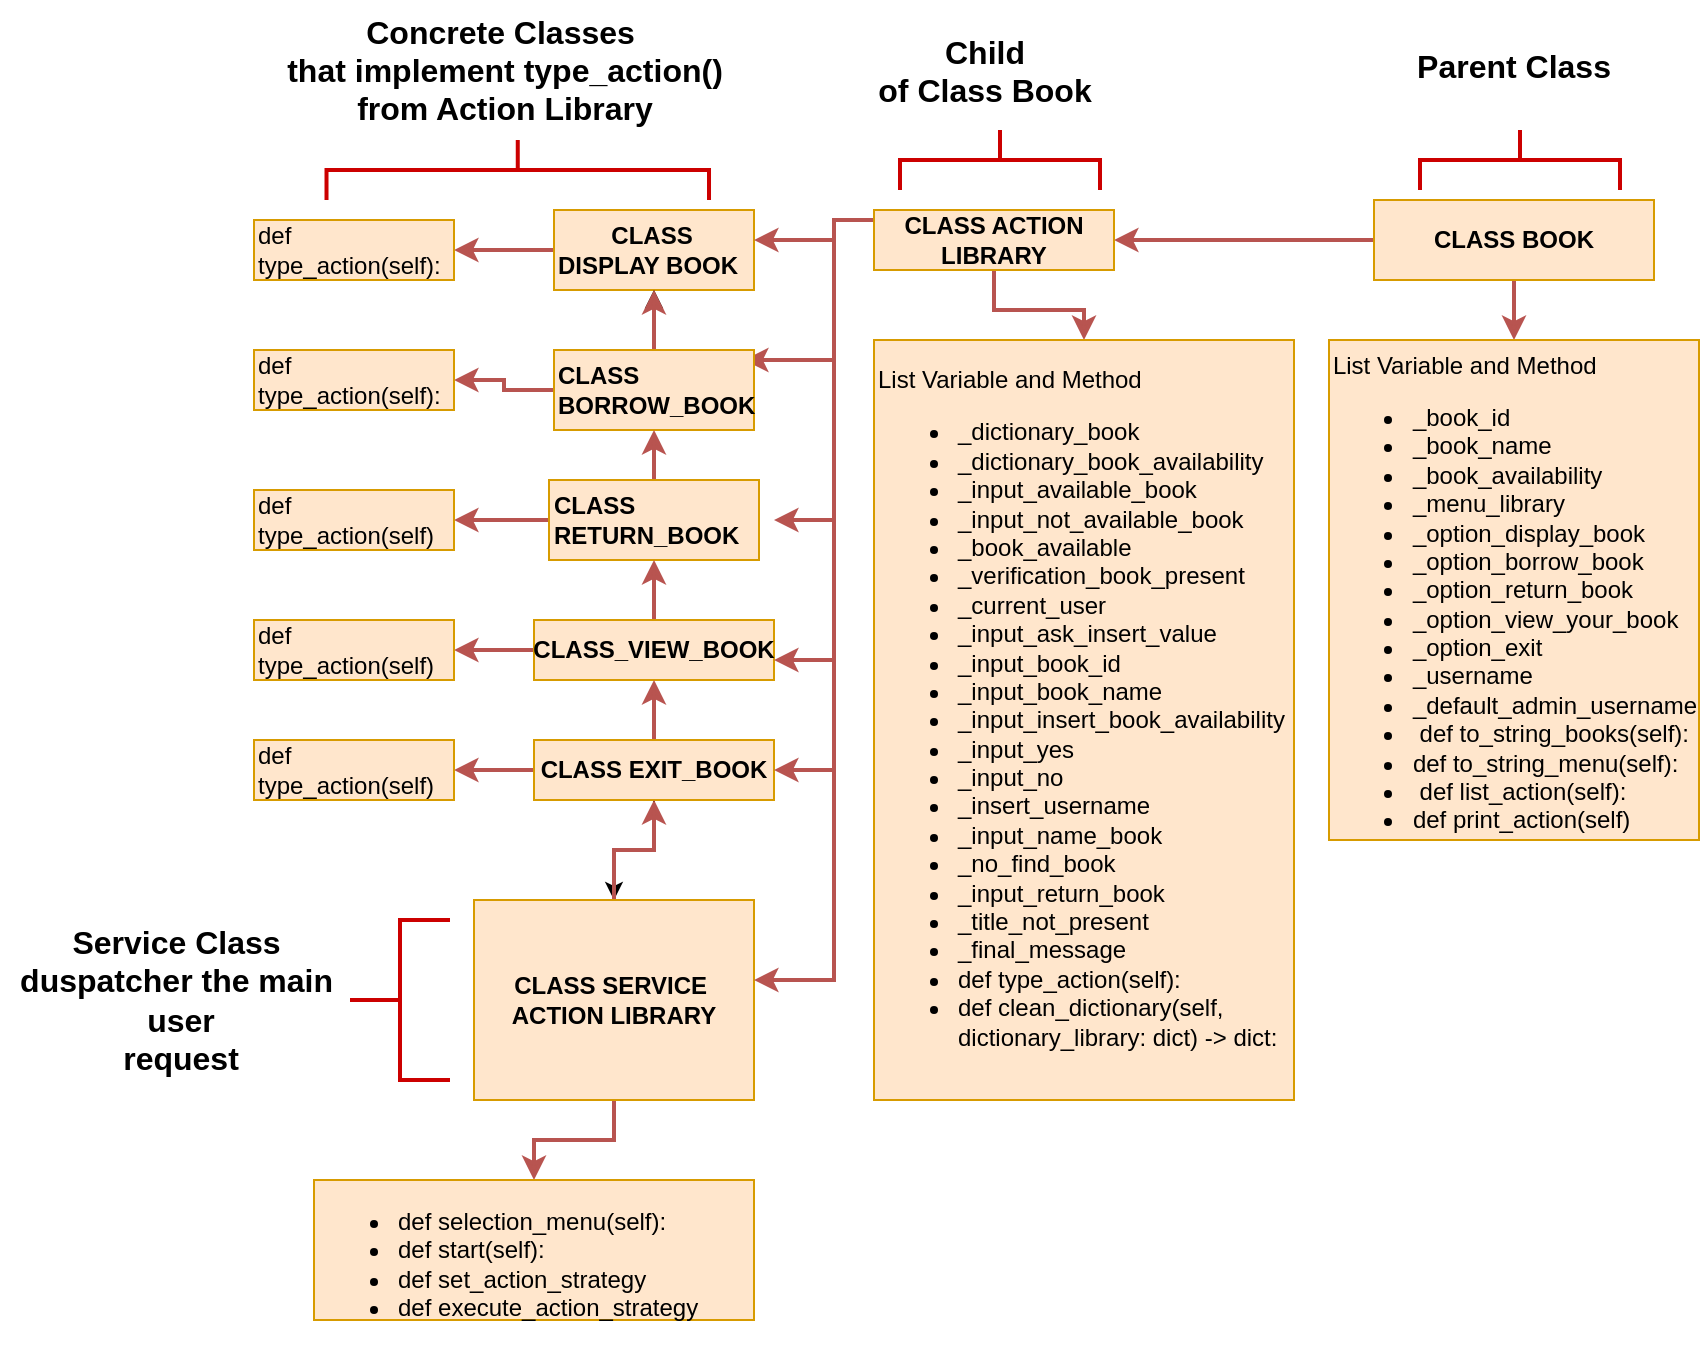 <mxfile version="24.2.2" type="device">
  <diagram id="C5RBs43oDa-KdzZeNtuy" name="Page-1">
    <mxGraphModel dx="3221" dy="1314" grid="1" gridSize="10" guides="1" tooltips="1" connect="1" arrows="1" fold="1" page="1" pageScale="1" pageWidth="827" pageHeight="1169" math="0" shadow="0">
      <root>
        <mxCell id="WIyWlLk6GJQsqaUBKTNV-0" />
        <mxCell id="WIyWlLk6GJQsqaUBKTNV-1" parent="WIyWlLk6GJQsqaUBKTNV-0" />
        <mxCell id="6bEOIfduZuNVzU-VnMTl-2" style="edgeStyle=orthogonalEdgeStyle;rounded=0;orthogonalLoop=1;jettySize=auto;html=1;fillColor=#f8cecc;strokeColor=#b85450;strokeWidth=2;" parent="WIyWlLk6GJQsqaUBKTNV-1" source="6bEOIfduZuNVzU-VnMTl-1" target="6bEOIfduZuNVzU-VnMTl-3" edge="1">
          <mxGeometry relative="1" as="geometry">
            <mxPoint x="422" y="170" as="targetPoint" />
          </mxGeometry>
        </mxCell>
        <mxCell id="6bEOIfduZuNVzU-VnMTl-16" value="" style="edgeStyle=orthogonalEdgeStyle;rounded=0;orthogonalLoop=1;jettySize=auto;html=1;fillColor=#f8cecc;strokeColor=#b85450;strokeWidth=2;" parent="WIyWlLk6GJQsqaUBKTNV-1" source="6bEOIfduZuNVzU-VnMTl-1" target="6bEOIfduZuNVzU-VnMTl-15" edge="1">
          <mxGeometry relative="1" as="geometry" />
        </mxCell>
        <mxCell id="6bEOIfduZuNVzU-VnMTl-1" value="CLASS BOOK" style="rounded=0;whiteSpace=wrap;html=1;fillColor=#ffe6cc;strokeColor=#d79b00;fontStyle=1" parent="WIyWlLk6GJQsqaUBKTNV-1" vertex="1">
          <mxGeometry x="612" y="100" width="140" height="40" as="geometry" />
        </mxCell>
        <mxCell id="6bEOIfduZuNVzU-VnMTl-25" value="" style="edgeStyle=orthogonalEdgeStyle;rounded=0;orthogonalLoop=1;jettySize=auto;html=1;fillColor=#f8cecc;strokeColor=#b85450;strokeWidth=2;" parent="WIyWlLk6GJQsqaUBKTNV-1" source="6bEOIfduZuNVzU-VnMTl-3" target="6bEOIfduZuNVzU-VnMTl-22" edge="1">
          <mxGeometry relative="1" as="geometry" />
        </mxCell>
        <mxCell id="6bEOIfduZuNVzU-VnMTl-27" value="" style="edgeStyle=orthogonalEdgeStyle;rounded=0;orthogonalLoop=1;jettySize=auto;html=1;fillColor=#f8cecc;strokeColor=#b85450;strokeWidth=2;" parent="WIyWlLk6GJQsqaUBKTNV-1" edge="1">
          <mxGeometry relative="1" as="geometry">
            <mxPoint x="377" y="110" as="sourcePoint" />
            <mxPoint x="297" y="180" as="targetPoint" />
            <Array as="points">
              <mxPoint x="342" y="110" />
              <mxPoint x="342" y="180" />
            </Array>
          </mxGeometry>
        </mxCell>
        <mxCell id="6bEOIfduZuNVzU-VnMTl-3" value="CLASS ACTION LIBRARY" style="rounded=0;whiteSpace=wrap;html=1;fillColor=#ffe6cc;strokeColor=#d79b00;fontStyle=1" parent="WIyWlLk6GJQsqaUBKTNV-1" vertex="1">
          <mxGeometry x="362" y="105" width="120" height="30" as="geometry" />
        </mxCell>
        <mxCell id="6bEOIfduZuNVzU-VnMTl-15" value="&lt;div style=&quot;&quot;&gt;&lt;div style=&quot;&quot;&gt;&lt;font style=&quot;font-size: 12px;&quot;&gt;&lt;br&gt;&lt;/font&gt;&lt;/div&gt;&lt;div style=&quot;&quot;&gt;&lt;font style=&quot;font-size: 12px;&quot;&gt;&lt;br&gt;&lt;/font&gt;&lt;/div&gt;&lt;div style=&quot;text-align: left;&quot;&gt;&lt;font style=&quot;font-size: 12px;&quot;&gt;List Variable and Method&lt;/font&gt;&lt;/div&gt;&lt;ul style=&quot;&quot;&gt;&lt;li style=&quot;text-align: left;&quot;&gt;&lt;font style=&quot;font-size: 12px;&quot;&gt;_book_id&lt;/font&gt;&lt;/li&gt;&lt;li style=&quot;text-align: left;&quot;&gt;&lt;font style=&quot;font-size: 12px;&quot;&gt;_book_name&lt;/font&gt;&lt;/li&gt;&lt;li style=&quot;text-align: left;&quot;&gt;&lt;font style=&quot;font-size: 12px;&quot;&gt;_book_availability&lt;/font&gt;&lt;/li&gt;&lt;li style=&quot;text-align: left;&quot;&gt;&lt;font style=&quot;font-size: 12px;&quot;&gt;_menu_library&lt;/font&gt;&lt;/li&gt;&lt;li style=&quot;text-align: left;&quot;&gt;&lt;font style=&quot;font-size: 12px;&quot;&gt;_option_display_book&lt;/font&gt;&lt;/li&gt;&lt;li style=&quot;text-align: left;&quot;&gt;&lt;font style=&quot;font-size: 12px;&quot;&gt;_option_borrow_book&lt;/font&gt;&lt;/li&gt;&lt;li style=&quot;text-align: left;&quot;&gt;&lt;font style=&quot;font-size: 12px;&quot;&gt;_option_return_book&lt;/font&gt;&lt;/li&gt;&lt;li style=&quot;text-align: left;&quot;&gt;&lt;font style=&quot;font-size: 12px;&quot;&gt;_option_view_your_book&lt;/font&gt;&lt;/li&gt;&lt;li style=&quot;text-align: left;&quot;&gt;&lt;font style=&quot;font-size: 12px;&quot;&gt;_option_exit&lt;/font&gt;&lt;/li&gt;&lt;li style=&quot;text-align: left;&quot;&gt;&lt;font style=&quot;font-size: 12px;&quot;&gt;_username&lt;/font&gt;&lt;/li&gt;&lt;li style=&quot;text-align: left;&quot;&gt;&lt;font style=&quot;font-size: 12px;&quot;&gt;_default_admin_username&lt;/font&gt;&lt;/li&gt;&lt;li style=&quot;text-align: left;&quot;&gt;&lt;font style=&quot;font-size: 12px;&quot;&gt;&amp;nbsp;def to_string_books(self):&lt;/font&gt;&lt;/li&gt;&lt;li style=&quot;text-align: left;&quot;&gt;&lt;font style=&quot;font-size: 12px;&quot;&gt;def to_string_menu(self):&lt;/font&gt;&lt;/li&gt;&lt;li style=&quot;text-align: left;&quot;&gt;&lt;font style=&quot;font-size: 12px;&quot;&gt;&amp;nbsp;def list_action(self):&lt;/font&gt;&lt;/li&gt;&lt;li style=&quot;text-align: left;&quot;&gt;&lt;font style=&quot;font-size: 12px;&quot;&gt;def print_action(self)&lt;/font&gt;&lt;/li&gt;&lt;/ul&gt;&lt;/div&gt;&lt;div style=&quot;&quot;&gt;&lt;br&gt;&lt;/div&gt;" style="rounded=0;whiteSpace=wrap;html=1;fillColor=#ffe6cc;strokeColor=#d79b00;" parent="WIyWlLk6GJQsqaUBKTNV-1" vertex="1">
          <mxGeometry x="589.5" y="170" width="185" height="250" as="geometry" />
        </mxCell>
        <mxCell id="6bEOIfduZuNVzU-VnMTl-22" value="&lt;span style=&quot;background-color: initial;&quot;&gt;List Variable and Method&lt;/span&gt;&lt;br&gt;&lt;ul&gt;&lt;li&gt;_dictionary_book&lt;/li&gt;&lt;li&gt;_dictionary_book_availability&amp;nbsp;&lt;/li&gt;&lt;li&gt;_input_available_book&lt;/li&gt;&lt;li&gt;_input_not_available_book&lt;/li&gt;&lt;li&gt;_book_available&lt;/li&gt;&lt;li&gt;_verification_book_present&lt;/li&gt;&lt;li&gt;_current_user&lt;/li&gt;&lt;li&gt;_input_ask_insert_value&lt;/li&gt;&lt;li&gt;_input_book_id&lt;/li&gt;&lt;li&gt;_input_book_name&lt;/li&gt;&lt;li&gt;_input_insert_book_availability&lt;/li&gt;&lt;li&gt;_input_yes&lt;/li&gt;&lt;li&gt;_input_no&lt;/li&gt;&lt;li&gt;_insert_username&lt;/li&gt;&lt;li&gt;_input_name_book&lt;/li&gt;&lt;li&gt;_no_find_book&lt;/li&gt;&lt;li&gt;_input_return_book&lt;/li&gt;&lt;li&gt;_title_not_present&lt;/li&gt;&lt;li&gt;_final_message&lt;/li&gt;&lt;li&gt;def type_action(self):&lt;/li&gt;&lt;li&gt;def clean_dictionary(self, dictionary_library: dict) -&amp;gt; dict:&lt;br&gt;&lt;/li&gt;&lt;/ul&gt;" style="rounded=0;whiteSpace=wrap;html=1;align=left;fillColor=#ffe6cc;strokeColor=#d79b00;" parent="WIyWlLk6GJQsqaUBKTNV-1" vertex="1">
          <mxGeometry x="362" y="170" width="210" height="380" as="geometry" />
        </mxCell>
        <mxCell id="6bEOIfduZuNVzU-VnMTl-83" value="" style="edgeStyle=orthogonalEdgeStyle;rounded=0;orthogonalLoop=1;jettySize=auto;html=1;fillColor=#f8cecc;strokeColor=#b85450;strokeWidth=2;" parent="WIyWlLk6GJQsqaUBKTNV-1" source="6bEOIfduZuNVzU-VnMTl-26" target="6bEOIfduZuNVzU-VnMTl-50" edge="1">
          <mxGeometry relative="1" as="geometry" />
        </mxCell>
        <mxCell id="6bEOIfduZuNVzU-VnMTl-26" value="&lt;b&gt;&lt;span style=&quot;white-space: pre;&quot;&gt;&#x9;&lt;/span&gt;CLASS DISPLAY BOOK&lt;/b&gt;" style="whiteSpace=wrap;html=1;fillColor=#ffe6cc;strokeColor=#d79b00;rounded=0;align=left;" parent="WIyWlLk6GJQsqaUBKTNV-1" vertex="1">
          <mxGeometry x="202" y="105" width="100" height="40" as="geometry" />
        </mxCell>
        <mxCell id="6bEOIfduZuNVzU-VnMTl-84" value="" style="edgeStyle=orthogonalEdgeStyle;rounded=0;orthogonalLoop=1;jettySize=auto;html=1;fillColor=#f8cecc;strokeColor=#b85450;strokeWidth=2;" parent="WIyWlLk6GJQsqaUBKTNV-1" source="6bEOIfduZuNVzU-VnMTl-30" target="6bEOIfduZuNVzU-VnMTl-77" edge="1">
          <mxGeometry relative="1" as="geometry" />
        </mxCell>
        <mxCell id="6bEOIfduZuNVzU-VnMTl-116" value="" style="edgeStyle=orthogonalEdgeStyle;rounded=0;orthogonalLoop=1;jettySize=auto;html=1;" parent="WIyWlLk6GJQsqaUBKTNV-1" source="6bEOIfduZuNVzU-VnMTl-30" target="6bEOIfduZuNVzU-VnMTl-26" edge="1">
          <mxGeometry relative="1" as="geometry" />
        </mxCell>
        <mxCell id="6bEOIfduZuNVzU-VnMTl-119" value="" style="edgeStyle=orthogonalEdgeStyle;rounded=0;orthogonalLoop=1;jettySize=auto;html=1;fillColor=#f8cecc;strokeColor=#b85450;strokeWidth=2;" parent="WIyWlLk6GJQsqaUBKTNV-1" source="6bEOIfduZuNVzU-VnMTl-30" target="6bEOIfduZuNVzU-VnMTl-26" edge="1">
          <mxGeometry relative="1" as="geometry" />
        </mxCell>
        <mxCell id="6bEOIfduZuNVzU-VnMTl-30" value="&lt;b&gt;CLASS BORROW_BOOK&lt;/b&gt;" style="whiteSpace=wrap;html=1;fillColor=#ffe6cc;strokeColor=#d79b00;rounded=0;align=left;" parent="WIyWlLk6GJQsqaUBKTNV-1" vertex="1">
          <mxGeometry x="202" y="175" width="100" height="40" as="geometry" />
        </mxCell>
        <mxCell id="6bEOIfduZuNVzU-VnMTl-88" value="" style="edgeStyle=orthogonalEdgeStyle;rounded=0;orthogonalLoop=1;jettySize=auto;html=1;fillColor=#f8cecc;strokeColor=#b85450;strokeWidth=2;" parent="WIyWlLk6GJQsqaUBKTNV-1" source="6bEOIfduZuNVzU-VnMTl-35" target="6bEOIfduZuNVzU-VnMTl-78" edge="1">
          <mxGeometry relative="1" as="geometry" />
        </mxCell>
        <mxCell id="6bEOIfduZuNVzU-VnMTl-117" value="" style="edgeStyle=orthogonalEdgeStyle;rounded=0;orthogonalLoop=1;jettySize=auto;html=1;fillColor=#f8cecc;strokeColor=#b85450;strokeWidth=2;" parent="WIyWlLk6GJQsqaUBKTNV-1" source="6bEOIfduZuNVzU-VnMTl-35" target="6bEOIfduZuNVzU-VnMTl-30" edge="1">
          <mxGeometry relative="1" as="geometry" />
        </mxCell>
        <mxCell id="6bEOIfduZuNVzU-VnMTl-35" value="&lt;b&gt;CLASS RETURN_BOOK&lt;/b&gt;" style="whiteSpace=wrap;html=1;fillColor=#ffe6cc;strokeColor=#d79b00;rounded=0;align=left;" parent="WIyWlLk6GJQsqaUBKTNV-1" vertex="1">
          <mxGeometry x="199.5" y="240" width="105" height="40" as="geometry" />
        </mxCell>
        <mxCell id="6bEOIfduZuNVzU-VnMTl-86" value="" style="edgeStyle=orthogonalEdgeStyle;rounded=0;orthogonalLoop=1;jettySize=auto;html=1;fillColor=#f8cecc;strokeColor=#b85450;strokeWidth=2;" parent="WIyWlLk6GJQsqaUBKTNV-1" source="6bEOIfduZuNVzU-VnMTl-37" target="6bEOIfduZuNVzU-VnMTl-79" edge="1">
          <mxGeometry relative="1" as="geometry" />
        </mxCell>
        <mxCell id="6bEOIfduZuNVzU-VnMTl-112" value="" style="edgeStyle=orthogonalEdgeStyle;rounded=0;orthogonalLoop=1;jettySize=auto;html=1;fillColor=#f8cecc;strokeColor=#b85450;strokeWidth=2;" parent="WIyWlLk6GJQsqaUBKTNV-1" source="6bEOIfduZuNVzU-VnMTl-37" target="6bEOIfduZuNVzU-VnMTl-35" edge="1">
          <mxGeometry relative="1" as="geometry" />
        </mxCell>
        <mxCell id="6bEOIfduZuNVzU-VnMTl-37" value="&lt;b&gt;CLASS_VIEW_BOOK&lt;/b&gt;" style="whiteSpace=wrap;html=1;fillColor=#ffe6cc;strokeColor=#d79b00;rounded=0;" parent="WIyWlLk6GJQsqaUBKTNV-1" vertex="1">
          <mxGeometry x="192" y="310" width="120" height="30" as="geometry" />
        </mxCell>
        <mxCell id="6bEOIfduZuNVzU-VnMTl-60" style="edgeStyle=orthogonalEdgeStyle;rounded=0;orthogonalLoop=1;jettySize=auto;html=1;exitX=0.5;exitY=0;exitDx=0;exitDy=0;" parent="WIyWlLk6GJQsqaUBKTNV-1" source="6bEOIfduZuNVzU-VnMTl-39" edge="1">
          <mxGeometry relative="1" as="geometry">
            <mxPoint x="262.0" y="380" as="targetPoint" />
          </mxGeometry>
        </mxCell>
        <mxCell id="6bEOIfduZuNVzU-VnMTl-89" value="" style="edgeStyle=orthogonalEdgeStyle;rounded=0;orthogonalLoop=1;jettySize=auto;html=1;fillColor=#f8cecc;strokeColor=#b85450;strokeWidth=2;" parent="WIyWlLk6GJQsqaUBKTNV-1" source="6bEOIfduZuNVzU-VnMTl-39" target="6bEOIfduZuNVzU-VnMTl-80" edge="1">
          <mxGeometry relative="1" as="geometry" />
        </mxCell>
        <mxCell id="6bEOIfduZuNVzU-VnMTl-111" value="" style="edgeStyle=orthogonalEdgeStyle;rounded=0;orthogonalLoop=1;jettySize=auto;html=1;fillColor=#f8cecc;strokeColor=#b85450;strokeWidth=2;" parent="WIyWlLk6GJQsqaUBKTNV-1" source="6bEOIfduZuNVzU-VnMTl-39" target="6bEOIfduZuNVzU-VnMTl-37" edge="1">
          <mxGeometry relative="1" as="geometry" />
        </mxCell>
        <mxCell id="6bEOIfduZuNVzU-VnMTl-118" value="" style="edgeStyle=orthogonalEdgeStyle;rounded=0;orthogonalLoop=1;jettySize=auto;html=1;" parent="WIyWlLk6GJQsqaUBKTNV-1" source="6bEOIfduZuNVzU-VnMTl-39" target="6bEOIfduZuNVzU-VnMTl-95" edge="1">
          <mxGeometry relative="1" as="geometry" />
        </mxCell>
        <mxCell id="6bEOIfduZuNVzU-VnMTl-39" value="&lt;b&gt;CLASS EXIT_BOOK&lt;/b&gt;" style="whiteSpace=wrap;html=1;fillColor=#ffe6cc;strokeColor=#d79b00;rounded=0;" parent="WIyWlLk6GJQsqaUBKTNV-1" vertex="1">
          <mxGeometry x="192" y="370" width="120" height="30" as="geometry" />
        </mxCell>
        <mxCell id="6bEOIfduZuNVzU-VnMTl-50" value="def type_action(self):" style="whiteSpace=wrap;html=1;fillColor=#ffe6cc;strokeColor=#d79b00;rounded=0;align=left;" parent="WIyWlLk6GJQsqaUBKTNV-1" vertex="1">
          <mxGeometry x="52" y="110" width="100" height="30" as="geometry" />
        </mxCell>
        <mxCell id="6bEOIfduZuNVzU-VnMTl-56" style="edgeStyle=orthogonalEdgeStyle;rounded=0;orthogonalLoop=1;jettySize=auto;html=1;exitX=0.5;exitY=1;exitDx=0;exitDy=0;" parent="WIyWlLk6GJQsqaUBKTNV-1" source="6bEOIfduZuNVzU-VnMTl-35" target="6bEOIfduZuNVzU-VnMTl-35" edge="1">
          <mxGeometry relative="1" as="geometry" />
        </mxCell>
        <mxCell id="6bEOIfduZuNVzU-VnMTl-63" value="" style="endArrow=classic;html=1;rounded=0;fillColor=#f8cecc;strokeColor=#b85450;strokeWidth=2;" parent="WIyWlLk6GJQsqaUBKTNV-1" edge="1">
          <mxGeometry width="50" height="50" relative="1" as="geometry">
            <mxPoint x="342" y="180" as="sourcePoint" />
            <mxPoint x="312" y="260" as="targetPoint" />
            <Array as="points">
              <mxPoint x="342" y="260" />
              <mxPoint x="312" y="260" />
            </Array>
          </mxGeometry>
        </mxCell>
        <mxCell id="6bEOIfduZuNVzU-VnMTl-64" value="" style="endArrow=classic;html=1;rounded=0;fillColor=#f8cecc;strokeColor=#b85450;strokeWidth=2;" parent="WIyWlLk6GJQsqaUBKTNV-1" edge="1">
          <mxGeometry width="50" height="50" relative="1" as="geometry">
            <mxPoint x="342" y="260" as="sourcePoint" />
            <mxPoint x="312" y="330" as="targetPoint" />
            <Array as="points">
              <mxPoint x="342" y="330" />
            </Array>
          </mxGeometry>
        </mxCell>
        <mxCell id="6bEOIfduZuNVzU-VnMTl-65" value="" style="endArrow=classic;html=1;rounded=0;entryX=1;entryY=0.5;entryDx=0;entryDy=0;fillColor=#f8cecc;strokeColor=#b85450;strokeWidth=2;" parent="WIyWlLk6GJQsqaUBKTNV-1" target="6bEOIfduZuNVzU-VnMTl-39" edge="1">
          <mxGeometry width="50" height="50" relative="1" as="geometry">
            <mxPoint x="342" y="330" as="sourcePoint" />
            <mxPoint x="342" y="390" as="targetPoint" />
            <Array as="points">
              <mxPoint x="342" y="385" />
            </Array>
          </mxGeometry>
        </mxCell>
        <mxCell id="6bEOIfduZuNVzU-VnMTl-69" value="" style="endArrow=classic;html=1;rounded=0;fillColor=#f8cecc;strokeColor=#b85450;strokeWidth=2;" parent="WIyWlLk6GJQsqaUBKTNV-1" edge="1">
          <mxGeometry width="50" height="50" relative="1" as="geometry">
            <mxPoint x="342" y="120" as="sourcePoint" />
            <mxPoint x="302" y="120" as="targetPoint" />
          </mxGeometry>
        </mxCell>
        <mxCell id="6bEOIfduZuNVzU-VnMTl-77" value="def type_action(self):" style="whiteSpace=wrap;html=1;fillColor=#ffe6cc;strokeColor=#d79b00;rounded=0;align=left;" parent="WIyWlLk6GJQsqaUBKTNV-1" vertex="1">
          <mxGeometry x="52" y="175" width="100" height="30" as="geometry" />
        </mxCell>
        <mxCell id="6bEOIfduZuNVzU-VnMTl-79" value="def type_action(self)" style="whiteSpace=wrap;html=1;fillColor=#ffe6cc;strokeColor=#d79b00;rounded=0;align=left;" parent="WIyWlLk6GJQsqaUBKTNV-1" vertex="1">
          <mxGeometry x="52" y="310" width="100" height="30" as="geometry" />
        </mxCell>
        <mxCell id="6bEOIfduZuNVzU-VnMTl-80" value="def type_action(self)" style="whiteSpace=wrap;html=1;fillColor=#ffe6cc;strokeColor=#d79b00;rounded=0;align=left;" parent="WIyWlLk6GJQsqaUBKTNV-1" vertex="1">
          <mxGeometry x="52" y="370" width="100" height="30" as="geometry" />
        </mxCell>
        <mxCell id="6bEOIfduZuNVzU-VnMTl-78" value="def type_action(self)" style="whiteSpace=wrap;html=1;fillColor=#ffe6cc;strokeColor=#d79b00;rounded=0;align=left;" parent="WIyWlLk6GJQsqaUBKTNV-1" vertex="1">
          <mxGeometry x="52" y="245" width="100" height="30" as="geometry" />
        </mxCell>
        <mxCell id="6bEOIfduZuNVzU-VnMTl-100" value="" style="edgeStyle=orthogonalEdgeStyle;rounded=0;orthogonalLoop=1;jettySize=auto;html=1;fillColor=#f8cecc;strokeColor=#b85450;strokeWidth=2;" parent="WIyWlLk6GJQsqaUBKTNV-1" source="6bEOIfduZuNVzU-VnMTl-95" target="6bEOIfduZuNVzU-VnMTl-99" edge="1">
          <mxGeometry relative="1" as="geometry" />
        </mxCell>
        <mxCell id="6bEOIfduZuNVzU-VnMTl-102" style="edgeStyle=orthogonalEdgeStyle;rounded=0;orthogonalLoop=1;jettySize=auto;html=1;entryX=0.5;entryY=1;entryDx=0;entryDy=0;fillColor=#f8cecc;strokeColor=#b85450;strokeWidth=2;" parent="WIyWlLk6GJQsqaUBKTNV-1" source="6bEOIfduZuNVzU-VnMTl-95" target="6bEOIfduZuNVzU-VnMTl-39" edge="1">
          <mxGeometry relative="1" as="geometry" />
        </mxCell>
        <mxCell id="6bEOIfduZuNVzU-VnMTl-95" value="&lt;b&gt;CLASS SERVICE&amp;nbsp;&lt;/b&gt;&lt;div&gt;&lt;b&gt;ACTION LIBRARY&lt;/b&gt;&lt;/div&gt;" style="rounded=0;whiteSpace=wrap;html=1;fillColor=#ffe6cc;strokeColor=#d79b00;" parent="WIyWlLk6GJQsqaUBKTNV-1" vertex="1">
          <mxGeometry x="162" y="450" width="140" height="100" as="geometry" />
        </mxCell>
        <mxCell id="6bEOIfduZuNVzU-VnMTl-98" value="" style="endArrow=classic;html=1;rounded=0;entryX=1;entryY=0.4;entryDx=0;entryDy=0;fillColor=#f8cecc;strokeColor=#b85450;strokeWidth=2;entryPerimeter=0;" parent="WIyWlLk6GJQsqaUBKTNV-1" target="6bEOIfduZuNVzU-VnMTl-95" edge="1">
          <mxGeometry width="50" height="50" relative="1" as="geometry">
            <mxPoint x="342" y="370" as="sourcePoint" />
            <mxPoint x="332" y="530" as="targetPoint" />
            <Array as="points">
              <mxPoint x="342" y="490" />
            </Array>
          </mxGeometry>
        </mxCell>
        <mxCell id="6bEOIfduZuNVzU-VnMTl-99" value="&lt;div&gt;&lt;br&gt;&lt;/div&gt;&lt;ul&gt;&lt;li&gt;def selection_menu(self):&lt;/li&gt;&lt;li&gt;def start(self):&lt;/li&gt;&lt;li&gt;def set_action_strategy&lt;/li&gt;&lt;li&gt;def execute_action_strategy&lt;/li&gt;&lt;/ul&gt;" style="whiteSpace=wrap;html=1;fillColor=#ffe6cc;strokeColor=#d79b00;rounded=0;align=left;" parent="WIyWlLk6GJQsqaUBKTNV-1" vertex="1">
          <mxGeometry x="82" y="590" width="220" height="70" as="geometry" />
        </mxCell>
        <mxCell id="2yWPsrftyvI4HlahRL_E-3" value="&lt;b&gt;Parent Class&lt;/b&gt;" style="text;html=1;align=center;verticalAlign=middle;whiteSpace=wrap;rounded=0;fontSize=16;fontColor=#000000;labelBorderColor=none;" parent="WIyWlLk6GJQsqaUBKTNV-1" vertex="1">
          <mxGeometry x="622" y="18" width="120" height="30" as="geometry" />
        </mxCell>
        <mxCell id="2yWPsrftyvI4HlahRL_E-9" value="&lt;b&gt;Child&lt;/b&gt;&lt;div&gt;&lt;b&gt;of Class Book&lt;/b&gt;&lt;div&gt;&lt;br&gt;&lt;/div&gt;&lt;/div&gt;" style="text;html=1;align=center;verticalAlign=middle;resizable=0;points=[];autosize=1;strokeColor=none;fillColor=none;fontSize=16;fontColor=#000000;" parent="WIyWlLk6GJQsqaUBKTNV-1" vertex="1">
          <mxGeometry x="352" y="10" width="130" height="70" as="geometry" />
        </mxCell>
        <mxCell id="2yWPsrftyvI4HlahRL_E-12" value="&lt;b&gt;Concrete Classes&amp;nbsp;&lt;/b&gt;&lt;div&gt;&lt;b&gt;that implement type_action()&lt;/b&gt;&lt;/div&gt;&lt;div&gt;&lt;b&gt;from Action Library&lt;/b&gt;&lt;/div&gt;" style="text;html=1;align=center;verticalAlign=middle;resizable=0;points=[];autosize=1;strokeColor=none;fillColor=none;fontSize=16;fontColor=#000000;" parent="WIyWlLk6GJQsqaUBKTNV-1" vertex="1">
          <mxGeometry x="57" width="240" height="70" as="geometry" />
        </mxCell>
        <mxCell id="2yWPsrftyvI4HlahRL_E-13" value="&lt;div&gt;&lt;div&gt;&lt;b&gt;Service Class&amp;nbsp;&lt;/b&gt;&lt;/div&gt;&lt;/div&gt;&lt;div&gt;&lt;b&gt;duspatcher the main&amp;nbsp;&lt;/b&gt;&lt;/div&gt;&lt;div&gt;&lt;b&gt;user&lt;/b&gt;&lt;/div&gt;&lt;div&gt;&lt;b&gt;request&lt;/b&gt;&lt;/div&gt;" style="text;html=1;align=center;verticalAlign=middle;resizable=0;points=[];autosize=1;strokeColor=none;fillColor=none;fontSize=16;fontColor=#000000;" parent="WIyWlLk6GJQsqaUBKTNV-1" vertex="1">
          <mxGeometry x="-75" y="455" width="180" height="90" as="geometry" />
        </mxCell>
        <mxCell id="2yWPsrftyvI4HlahRL_E-16" value="" style="strokeWidth=2;html=1;shape=mxgraph.flowchart.annotation_2;align=left;labelPosition=right;pointerEvents=1;rotation=90;strokeColor=#CC0000;" parent="WIyWlLk6GJQsqaUBKTNV-1" vertex="1">
          <mxGeometry x="670" y="30" width="30" height="100" as="geometry" />
        </mxCell>
        <mxCell id="2yWPsrftyvI4HlahRL_E-17" value="" style="strokeWidth=2;html=1;shape=mxgraph.flowchart.annotation_2;align=left;labelPosition=right;pointerEvents=1;strokeColor=#CC0000;" parent="WIyWlLk6GJQsqaUBKTNV-1" vertex="1">
          <mxGeometry x="100" y="460" width="50" height="80" as="geometry" />
        </mxCell>
        <mxCell id="2yWPsrftyvI4HlahRL_E-19" value="" style="strokeWidth=2;html=1;shape=mxgraph.flowchart.annotation_2;align=left;labelPosition=right;pointerEvents=1;rotation=90;strokeColor=#CC0000;" parent="WIyWlLk6GJQsqaUBKTNV-1" vertex="1">
          <mxGeometry x="410" y="30" width="30" height="100" as="geometry" />
        </mxCell>
        <mxCell id="2yWPsrftyvI4HlahRL_E-20" value="" style="strokeWidth=2;html=1;shape=mxgraph.flowchart.annotation_2;align=left;labelPosition=right;pointerEvents=1;rotation=90;strokeColor=#CC0000;" parent="WIyWlLk6GJQsqaUBKTNV-1" vertex="1">
          <mxGeometry x="168.88" y="-10.62" width="30" height="191.25" as="geometry" />
        </mxCell>
      </root>
    </mxGraphModel>
  </diagram>
</mxfile>
